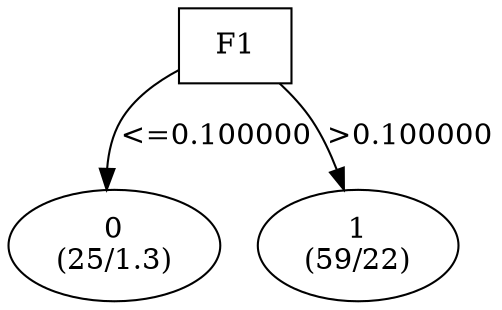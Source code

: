 digraph YaDT {
n0 [ shape=box, label="F1\n"]
n0 -> n1 [label="<=0.100000"]
n1 [ shape=ellipse, label="0\n(25/1.3)"]
n0 -> n2 [label=">0.100000"]
n2 [ shape=ellipse, label="1\n(59/22)"]
}
